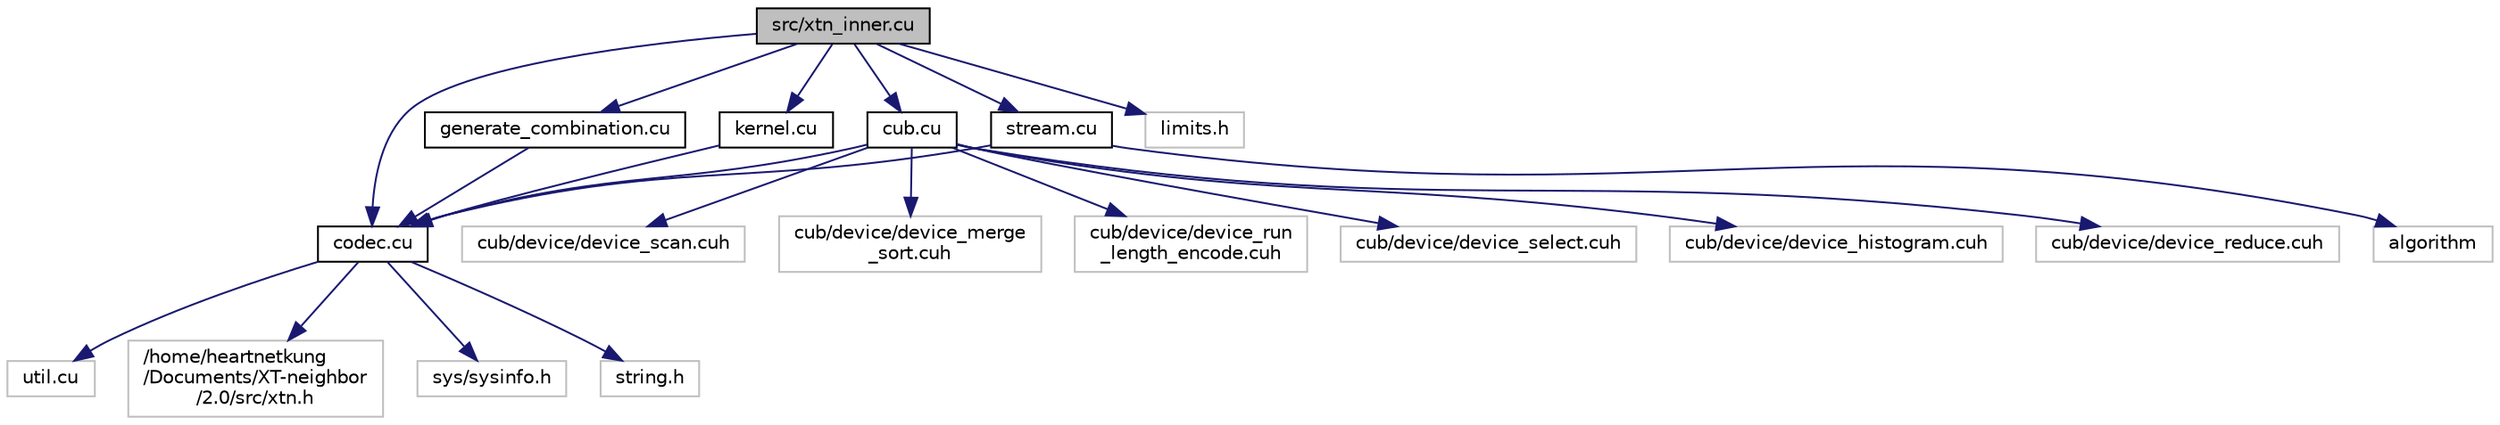 digraph "src/xtn_inner.cu"
{
  edge [fontname="Helvetica",fontsize="10",labelfontname="Helvetica",labelfontsize="10"];
  node [fontname="Helvetica",fontsize="10",shape=record];
  Node0 [label="src/xtn_inner.cu",height=0.2,width=0.4,color="black", fillcolor="grey75", style="filled", fontcolor="black"];
  Node0 -> Node1 [color="midnightblue",fontsize="10",style="solid",fontname="Helvetica"];
  Node1 [label="generate_combination.cu",height=0.2,width=0.4,color="black", fillcolor="white", style="filled",URL="$generate__combination_8cu.html",tooltip="A single method which generates all possible deletions of a CDR3 string within a given Levenshtein th..."];
  Node1 -> Node2 [color="midnightblue",fontsize="10",style="solid",fontname="Helvetica"];
  Node2 [label="codec.cu",height=0.2,width=0.4,color="black", fillcolor="white", style="filled",URL="$codec_8cu.html",tooltip="A collection of conversion operations turning CDR3 strings into numerical representation. Also includes utilities to directly edit the representation. "];
  Node2 -> Node3 [color="midnightblue",fontsize="10",style="solid",fontname="Helvetica"];
  Node3 [label="util.cu",height=0.2,width=0.4,color="grey75", fillcolor="white", style="filled"];
  Node2 -> Node4 [color="midnightblue",fontsize="10",style="solid",fontname="Helvetica"];
  Node4 [label="/home/heartnetkung\l/Documents/XT-neighbor\l/2.0/src/xtn.h",height=0.2,width=0.4,color="grey75", fillcolor="white", style="filled"];
  Node2 -> Node5 [color="midnightblue",fontsize="10",style="solid",fontname="Helvetica"];
  Node5 [label="sys/sysinfo.h",height=0.2,width=0.4,color="grey75", fillcolor="white", style="filled"];
  Node2 -> Node6 [color="midnightblue",fontsize="10",style="solid",fontname="Helvetica"];
  Node6 [label="string.h",height=0.2,width=0.4,color="grey75", fillcolor="white", style="filled"];
  Node0 -> Node7 [color="midnightblue",fontsize="10",style="solid",fontname="Helvetica"];
  Node7 [label="cub.cu",height=0.2,width=0.4,color="black", fillcolor="white", style="filled",URL="$cub_8cu.html",tooltip="Listing of all GPU parallel primitives that use CUB library (everything other than map and expand)..."];
  Node7 -> Node8 [color="midnightblue",fontsize="10",style="solid",fontname="Helvetica"];
  Node8 [label="cub/device/device_scan.cuh",height=0.2,width=0.4,color="grey75", fillcolor="white", style="filled"];
  Node7 -> Node9 [color="midnightblue",fontsize="10",style="solid",fontname="Helvetica"];
  Node9 [label="cub/device/device_merge\l_sort.cuh",height=0.2,width=0.4,color="grey75", fillcolor="white", style="filled"];
  Node7 -> Node10 [color="midnightblue",fontsize="10",style="solid",fontname="Helvetica"];
  Node10 [label="cub/device/device_run\l_length_encode.cuh",height=0.2,width=0.4,color="grey75", fillcolor="white", style="filled"];
  Node7 -> Node11 [color="midnightblue",fontsize="10",style="solid",fontname="Helvetica"];
  Node11 [label="cub/device/device_select.cuh",height=0.2,width=0.4,color="grey75", fillcolor="white", style="filled"];
  Node7 -> Node12 [color="midnightblue",fontsize="10",style="solid",fontname="Helvetica"];
  Node12 [label="cub/device/device_histogram.cuh",height=0.2,width=0.4,color="grey75", fillcolor="white", style="filled"];
  Node7 -> Node13 [color="midnightblue",fontsize="10",style="solid",fontname="Helvetica"];
  Node13 [label="cub/device/device_reduce.cuh",height=0.2,width=0.4,color="grey75", fillcolor="white", style="filled"];
  Node7 -> Node2 [color="midnightblue",fontsize="10",style="solid",fontname="Helvetica"];
  Node0 -> Node14 [color="midnightblue",fontsize="10",style="solid",fontname="Helvetica"];
  Node14 [label="kernel.cu",height=0.2,width=0.4,color="black", fillcolor="white", style="filled",URL="$kernel_8cu.html",tooltip="A collection of most GPU parallel primitives that is implemented as CUDA kernel (most map and expand ..."];
  Node14 -> Node2 [color="midnightblue",fontsize="10",style="solid",fontname="Helvetica"];
  Node0 -> Node2 [color="midnightblue",fontsize="10",style="solid",fontname="Helvetica"];
  Node0 -> Node15 [color="midnightblue",fontsize="10",style="solid",fontname="Helvetica"];
  Node15 [label="stream.cu",height=0.2,width=0.4,color="black", fillcolor="white", style="filled",URL="$stream_8cu.html",tooltip="Listing of low-level streaming and buffering module. It concerns how to read/write data to GPU..."];
  Node15 -> Node2 [color="midnightblue",fontsize="10",style="solid",fontname="Helvetica"];
  Node15 -> Node16 [color="midnightblue",fontsize="10",style="solid",fontname="Helvetica"];
  Node16 [label="algorithm",height=0.2,width=0.4,color="grey75", fillcolor="white", style="filled"];
  Node0 -> Node17 [color="midnightblue",fontsize="10",style="solid",fontname="Helvetica"];
  Node17 [label="limits.h",height=0.2,width=0.4,color="grey75", fillcolor="white", style="filled"];
}
